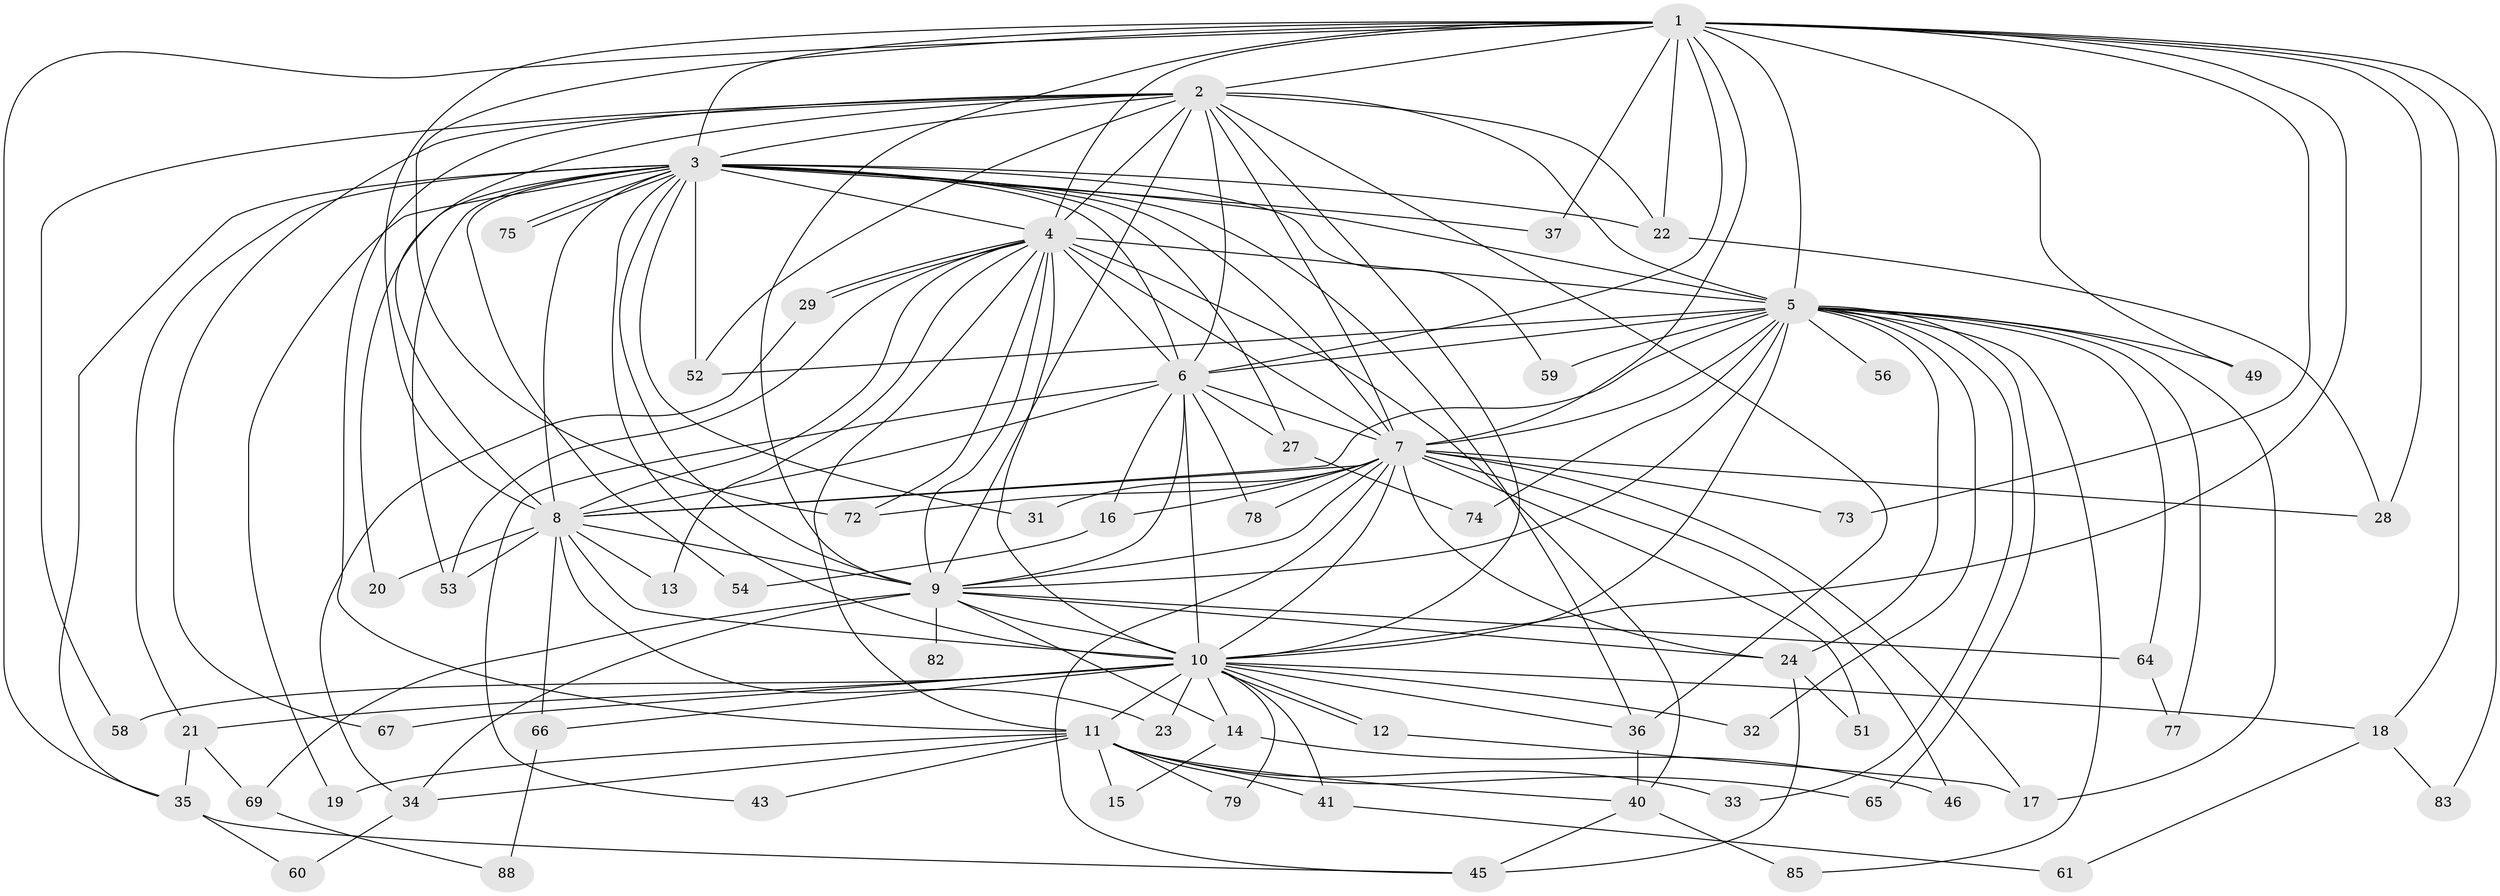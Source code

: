// Generated by graph-tools (version 1.1) at 2025/23/03/03/25 07:23:37]
// undirected, 65 vertices, 167 edges
graph export_dot {
graph [start="1"]
  node [color=gray90,style=filled];
  1 [super="+47"];
  2 [super="+76"];
  3 [super="+42"];
  4 [super="+80"];
  5 [super="+30"];
  6 [super="+26"];
  7 [super="+25"];
  8 [super="+57"];
  9 [super="+39"];
  10 [super="+38"];
  11 [super="+87"];
  12;
  13;
  14 [super="+71"];
  15;
  16;
  17 [super="+84"];
  18;
  19;
  20;
  21 [super="+63"];
  22 [super="+70"];
  23;
  24;
  27;
  28 [super="+44"];
  29;
  31;
  32;
  33;
  34 [super="+62"];
  35 [super="+48"];
  36;
  37;
  40 [super="+55"];
  41;
  43;
  45 [super="+50"];
  46;
  49;
  51;
  52 [super="+68"];
  53;
  54;
  56;
  58 [super="+86"];
  59 [super="+81"];
  60;
  61;
  64;
  65;
  66;
  67;
  69;
  72;
  73;
  74;
  75;
  77;
  78;
  79;
  82;
  83;
  85;
  88;
  1 -- 2;
  1 -- 3;
  1 -- 4 [weight=2];
  1 -- 5;
  1 -- 6;
  1 -- 7;
  1 -- 8;
  1 -- 9;
  1 -- 10;
  1 -- 18;
  1 -- 22;
  1 -- 28;
  1 -- 35;
  1 -- 37;
  1 -- 49;
  1 -- 72;
  1 -- 73;
  1 -- 83;
  2 -- 3;
  2 -- 4;
  2 -- 5;
  2 -- 6;
  2 -- 7;
  2 -- 8;
  2 -- 9;
  2 -- 10;
  2 -- 11;
  2 -- 52;
  2 -- 58;
  2 -- 67;
  2 -- 36;
  2 -- 22;
  3 -- 4;
  3 -- 5 [weight=2];
  3 -- 6;
  3 -- 7 [weight=2];
  3 -- 8;
  3 -- 9 [weight=2];
  3 -- 10;
  3 -- 19;
  3 -- 20;
  3 -- 21;
  3 -- 22;
  3 -- 27;
  3 -- 31;
  3 -- 35;
  3 -- 36;
  3 -- 37;
  3 -- 52;
  3 -- 53;
  3 -- 59;
  3 -- 75;
  3 -- 75;
  3 -- 54;
  4 -- 5;
  4 -- 6;
  4 -- 7;
  4 -- 8;
  4 -- 9;
  4 -- 10;
  4 -- 13;
  4 -- 29;
  4 -- 29;
  4 -- 40;
  4 -- 53;
  4 -- 11;
  4 -- 72;
  5 -- 6;
  5 -- 7;
  5 -- 8;
  5 -- 9;
  5 -- 10;
  5 -- 17;
  5 -- 24;
  5 -- 32;
  5 -- 33;
  5 -- 56 [weight=2];
  5 -- 59 [weight=2];
  5 -- 65;
  5 -- 74;
  5 -- 77;
  5 -- 85;
  5 -- 52;
  5 -- 64;
  5 -- 49;
  6 -- 7 [weight=2];
  6 -- 8;
  6 -- 9;
  6 -- 10;
  6 -- 16;
  6 -- 27;
  6 -- 43;
  6 -- 78;
  7 -- 8;
  7 -- 9;
  7 -- 10;
  7 -- 16;
  7 -- 17;
  7 -- 31;
  7 -- 45;
  7 -- 51;
  7 -- 72;
  7 -- 78;
  7 -- 28;
  7 -- 24;
  7 -- 73;
  7 -- 46;
  8 -- 9;
  8 -- 10;
  8 -- 13;
  8 -- 20;
  8 -- 23;
  8 -- 66;
  8 -- 53;
  9 -- 10 [weight=2];
  9 -- 14 [weight=2];
  9 -- 24;
  9 -- 64;
  9 -- 69;
  9 -- 82 [weight=2];
  9 -- 34;
  10 -- 11;
  10 -- 12;
  10 -- 12;
  10 -- 14;
  10 -- 18;
  10 -- 21;
  10 -- 23;
  10 -- 32;
  10 -- 36;
  10 -- 41;
  10 -- 58 [weight=2];
  10 -- 66;
  10 -- 67;
  10 -- 79;
  11 -- 15;
  11 -- 19;
  11 -- 33;
  11 -- 34;
  11 -- 41;
  11 -- 43;
  11 -- 65;
  11 -- 79;
  11 -- 40;
  12 -- 17;
  14 -- 15;
  14 -- 46;
  16 -- 54;
  18 -- 61;
  18 -- 83;
  21 -- 69;
  21 -- 35;
  22 -- 28;
  24 -- 45;
  24 -- 51;
  27 -- 74;
  29 -- 34;
  34 -- 60;
  35 -- 60;
  35 -- 45;
  36 -- 40;
  40 -- 85;
  40 -- 45;
  41 -- 61;
  64 -- 77;
  66 -- 88;
  69 -- 88;
}
